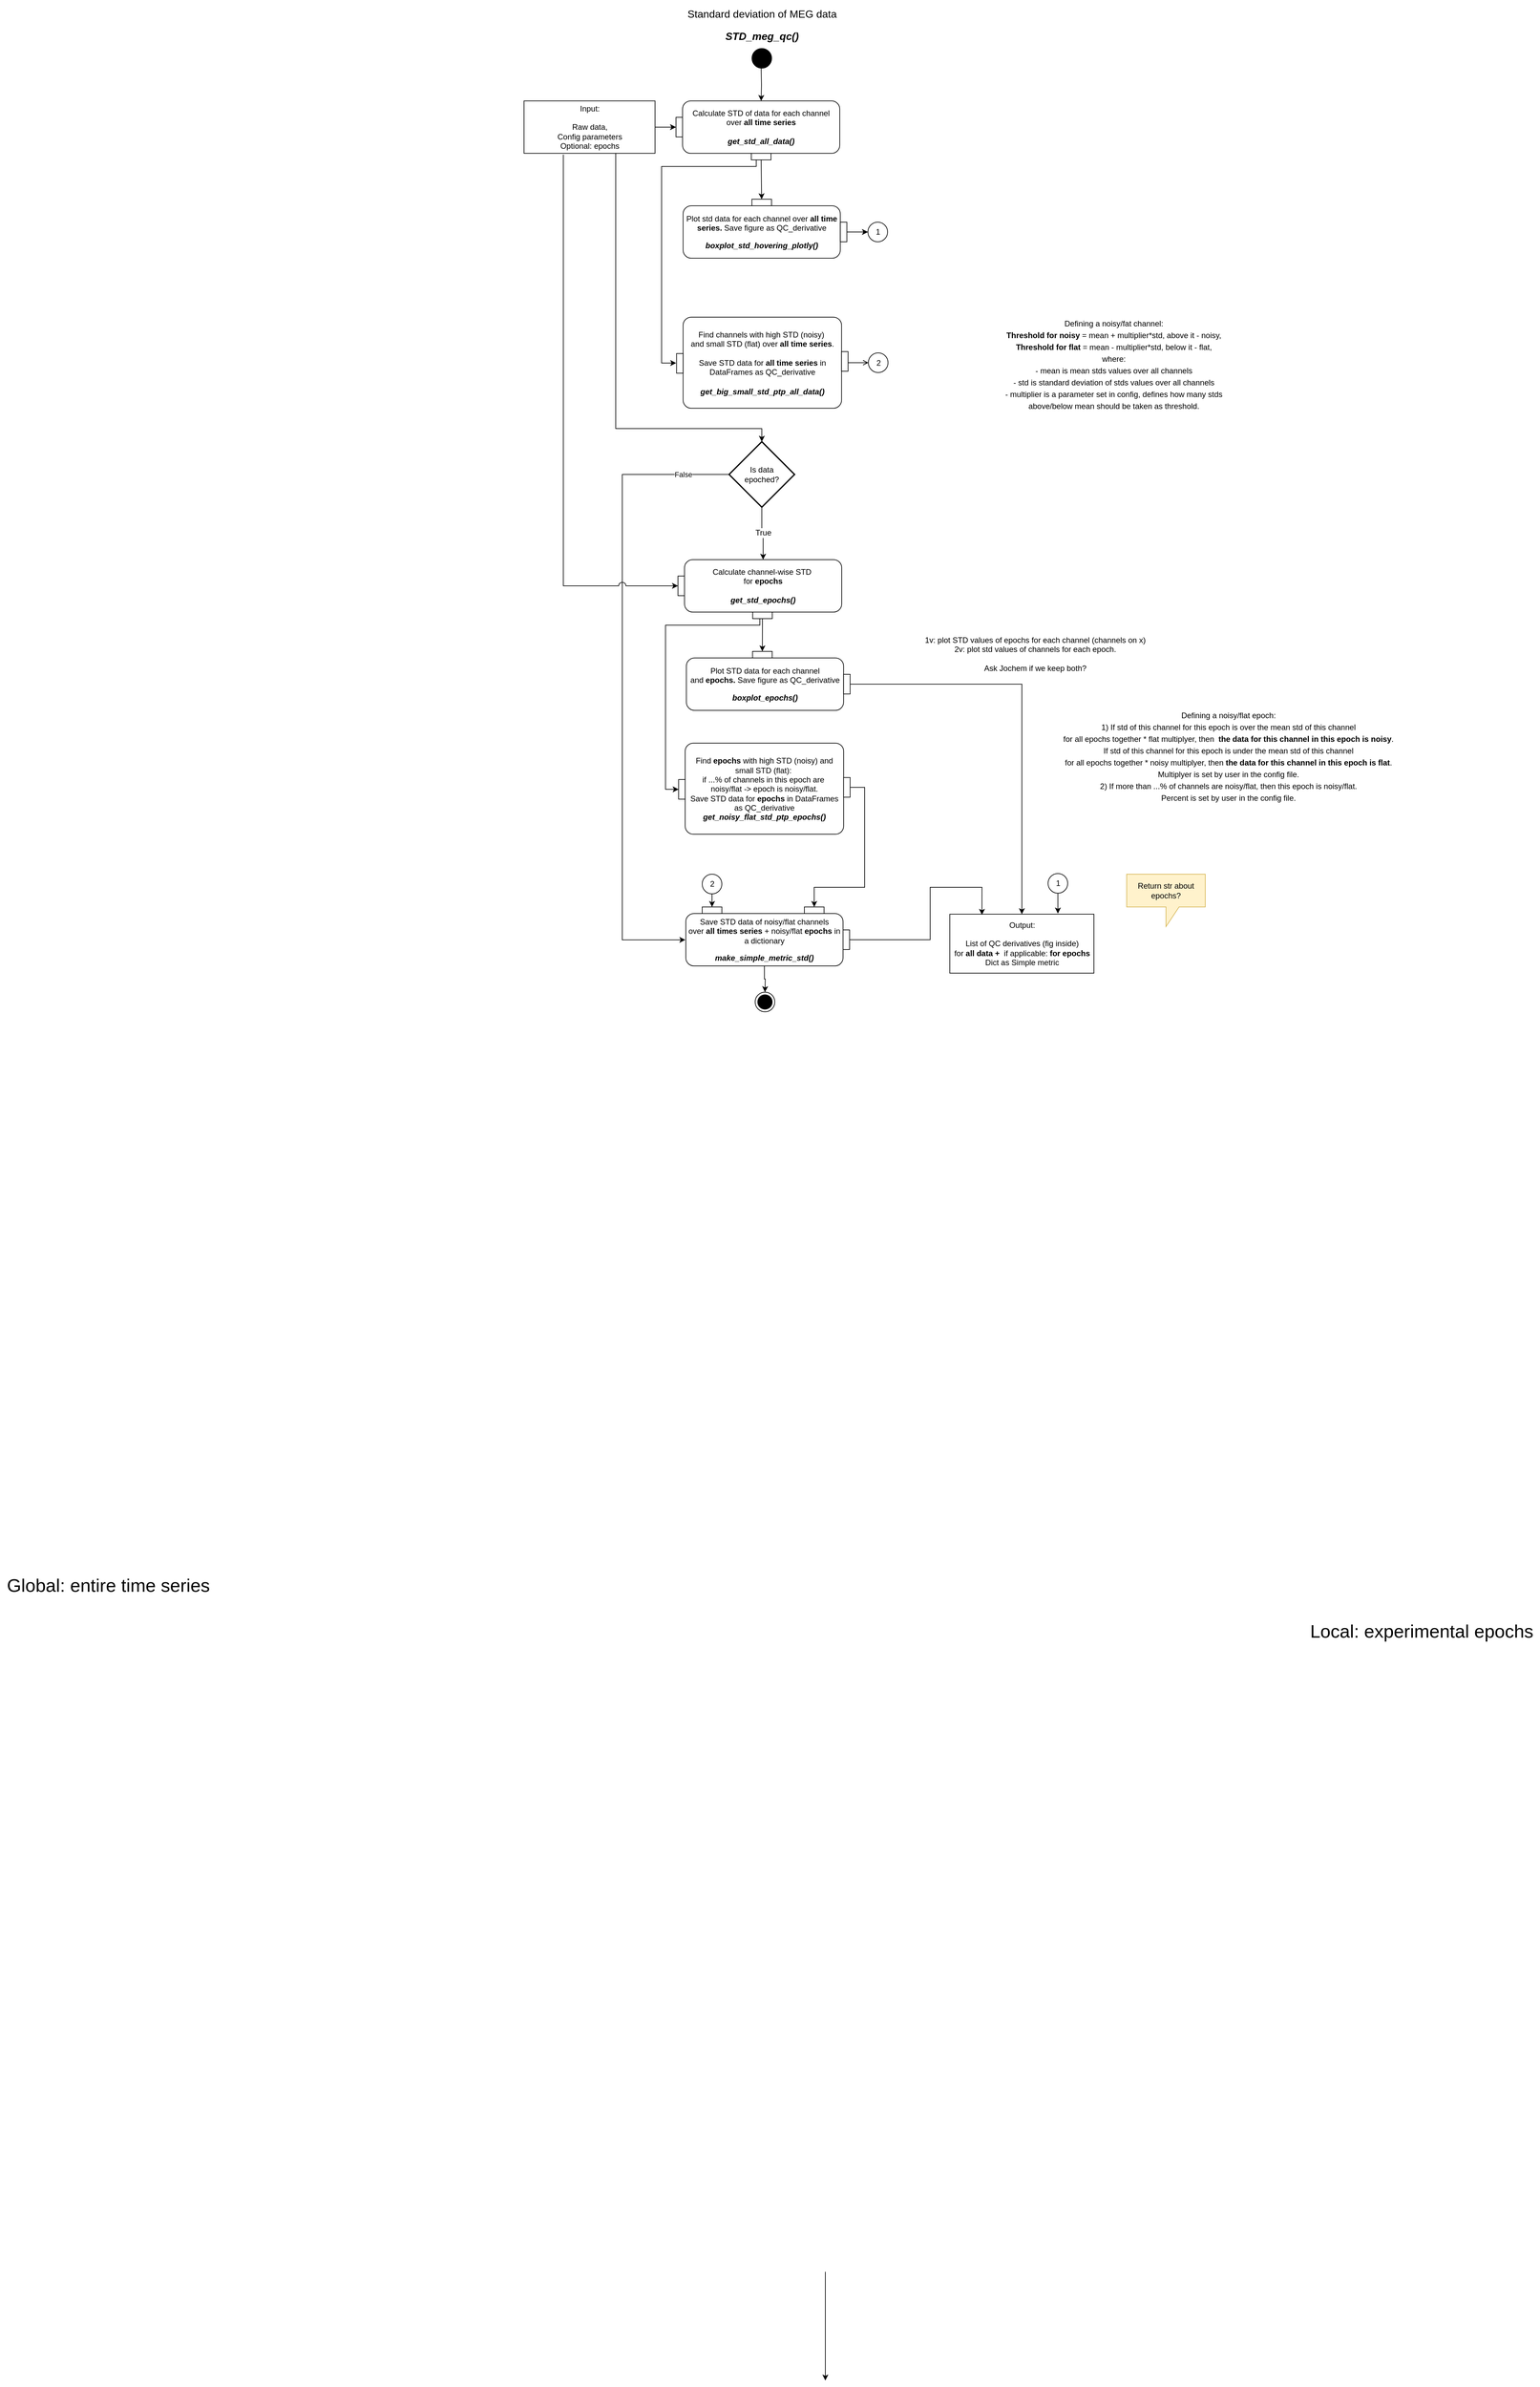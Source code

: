 <mxfile version="20.8.16" type="device"><diagram name="Page-1" id="929967ad-93f9-6ef4-fab6-5d389245f69c"><mxGraphModel dx="2305" dy="1597" grid="1" gridSize="10" guides="1" tooltips="1" connect="1" arrows="1" fold="1" page="0" pageScale="1.5" pageWidth="1169" pageHeight="826" background="none" math="0" shadow="0"><root><mxCell id="0" style=";html=1;"/><mxCell id="1" style=";html=1;" parent="0"/><mxCell id="1672d66443f91eb5-23" value="&lt;font style=&quot;border-color: var(--border-color); font-size: 16px;&quot;&gt;&lt;span style=&quot;font-weight: normal;&quot;&gt;Standard deviation of MEG data&lt;/span&gt;&lt;br&gt;&lt;i style=&quot;&quot;&gt;STD_meg_qc()&lt;/i&gt;&lt;br&gt;&lt;/font&gt;" style="text;strokeColor=none;fillColor=none;html=1;fontSize=28;fontStyle=1;verticalAlign=middle;align=center;fontFamily=Helvetica;" parent="1" vertex="1"><mxGeometry x="198" y="-270" width="1010" height="60" as="geometry"/></mxCell><mxCell id="_AQNHTN7oGHshsWPynQ7-32" value="&lt;p style=&quot;line-height: 18px;&quot;&gt;&lt;br&gt;&lt;/p&gt;" style="text;html=1;align=center;verticalAlign=middle;resizable=0;points=[];autosize=1;strokeColor=none;fillColor=none;fontSize=18;fontFamily=Helvetica;" parent="1" vertex="1"><mxGeometry x="135" y="470" width="20" height="70" as="geometry"/></mxCell><mxCell id="5kX12h6zAJPrbqQiqlTQ-24" value="Global: entire time series" style="text;html=1;align=center;verticalAlign=middle;resizable=0;points=[];autosize=1;strokeColor=none;fillColor=none;fontSize=28;fontFamily=Helvetica;" parent="1" vertex="1"><mxGeometry x="-460" y="2120" width="330" height="50" as="geometry"/></mxCell><mxCell id="5kX12h6zAJPrbqQiqlTQ-25" value="Local: experimental epochs" style="text;html=1;align=center;verticalAlign=middle;resizable=0;points=[];autosize=1;strokeColor=none;fillColor=none;fontSize=28;fontFamily=Helvetica;" parent="1" vertex="1"><mxGeometry x="1530" y="2190" width="360" height="50" as="geometry"/></mxCell><mxCell id="_AQNHTN7oGHshsWPynQ7-29" value="" style="endArrow=classic;html=1;rounded=0;fontSize=18;fontFamily=Helvetica;entryX=0;entryY=0.812;entryDx=0;entryDy=0;entryPerimeter=0;exitX=0;exitY=0.705;exitDx=0;exitDy=0;exitPerimeter=0;" parent="1" edge="1"><mxGeometry width="50" height="50" relative="1" as="geometry"><mxPoint x="800" y="3192.75" as="sourcePoint"/><mxPoint x="800" y="3358.6" as="targetPoint"/><Array as="points"/></mxGeometry></mxCell><mxCell id="aMBQikMxI9hOsdB5_Ojq-27" value="False" style="edgeStyle=orthogonalEdgeStyle;rounded=0;orthogonalLoop=1;jettySize=auto;html=1;strokeColor=default;jumpStyle=arc;entryX=-0.003;entryY=0.503;entryDx=0;entryDy=0;entryPerimeter=0;exitX=0;exitY=0.5;exitDx=0;exitDy=0;exitPerimeter=0;" parent="1" source="7kQUwR05Db2AxijS4nxS-29" target="ryDxuC_csgY444cvxS1o-5" edge="1"><mxGeometry x="-0.857" relative="1" as="geometry"><mxPoint x="590" y="1260" as="targetPoint"/><Array as="points"><mxPoint x="490" y="450"/><mxPoint x="490" y="1160"/></Array><mxPoint x="-1" as="offset"/></mxGeometry></mxCell><mxCell id="46vzF8AWeMYmQVMypL44-9" value="" style="edgeStyle=orthogonalEdgeStyle;rounded=0;orthogonalLoop=1;jettySize=auto;html=1;fontSize=12;" parent="1" source="7kQUwR05Db2AxijS4nxS-29" target="aMBQikMxI9hOsdB5_Ojq-44" edge="1"><mxGeometry relative="1" as="geometry"/></mxCell><mxCell id="46vzF8AWeMYmQVMypL44-10" value="True" style="edgeLabel;html=1;align=center;verticalAlign=middle;resizable=0;points=[];fontSize=12;" parent="46vzF8AWeMYmQVMypL44-9" vertex="1" connectable="0"><mxGeometry x="0.008" y="1" relative="1" as="geometry"><mxPoint as="offset"/></mxGeometry></mxCell><mxCell id="7kQUwR05Db2AxijS4nxS-29" value="Is data&lt;br&gt;epoched?" style="strokeWidth=2;html=1;shape=mxgraph.flowchart.decision;whiteSpace=wrap;fontFamily=Helvetica;" parent="1" vertex="1"><mxGeometry x="653" y="400" width="100" height="100" as="geometry"/></mxCell><mxCell id="aMBQikMxI9hOsdB5_Ojq-9" value="" style="edgeStyle=orthogonalEdgeStyle;rounded=0;orthogonalLoop=1;jettySize=auto;html=1;" parent="1" target="aMBQikMxI9hOsdB5_Ojq-4" edge="1"><mxGeometry relative="1" as="geometry"><mxPoint x="702" y="-170" as="sourcePoint"/></mxGeometry></mxCell><mxCell id="aMBQikMxI9hOsdB5_Ojq-7" value="" style="edgeStyle=orthogonalEdgeStyle;rounded=0;orthogonalLoop=1;jettySize=auto;html=1;" parent="1" source="aMBQikMxI9hOsdB5_Ojq-2" target="aMBQikMxI9hOsdB5_Ojq-6" edge="1"><mxGeometry relative="1" as="geometry"/></mxCell><mxCell id="aMBQikMxI9hOsdB5_Ojq-47" style="edgeStyle=orthogonalEdgeStyle;rounded=0;orthogonalLoop=1;jettySize=auto;html=1;entryX=0;entryY=0.5;entryDx=0;entryDy=0;jumpStyle=arc;jumpSize=11;exitX=0.3;exitY=1.025;exitDx=0;exitDy=0;exitPerimeter=0;" parent="1" source="aMBQikMxI9hOsdB5_Ojq-2" target="aMBQikMxI9hOsdB5_Ojq-45" edge="1"><mxGeometry relative="1" as="geometry"><mxPoint x="480" y="580" as="targetPoint"/><Array as="points"><mxPoint x="400" y="620"/></Array></mxGeometry></mxCell><mxCell id="1AtDzPKfntDqfuypfexZ-1" style="edgeStyle=orthogonalEdgeStyle;rounded=0;orthogonalLoop=1;jettySize=auto;html=1;exitX=0.75;exitY=1;exitDx=0;exitDy=0;entryX=0.5;entryY=0;entryDx=0;entryDy=0;entryPerimeter=0;" parent="1" source="aMBQikMxI9hOsdB5_Ojq-2" target="7kQUwR05Db2AxijS4nxS-29" edge="1"><mxGeometry relative="1" as="geometry"><mxPoint x="500" y="170" as="targetPoint"/><Array as="points"><mxPoint x="480" y="-40"/><mxPoint x="480" y="380"/><mxPoint x="703" y="380"/></Array></mxGeometry></mxCell><mxCell id="aMBQikMxI9hOsdB5_Ojq-2" value="Input:&lt;br&gt;&lt;br&gt;Raw data,&lt;br&gt;Config parameters&lt;br&gt;Optional: epochs" style="html=1;" parent="1" vertex="1"><mxGeometry x="340" y="-120" width="200" height="80" as="geometry"/></mxCell><mxCell id="aMBQikMxI9hOsdB5_Ojq-3" value="" style="group" parent="1" vertex="1" connectable="0"><mxGeometry x="572" y="-120" width="250" height="90" as="geometry"/></mxCell><mxCell id="aMBQikMxI9hOsdB5_Ojq-4" value="&lt;div style=&quot;border-color: var(--border-color);&quot;&gt;&lt;div style=&quot;border-color: var(--border-color);&quot;&gt;Calculate STD&amp;nbsp;of data for each channel over&amp;nbsp;&lt;b style=&quot;border-color: var(--border-color);&quot;&gt;all time series&lt;/b&gt;&lt;br style=&quot;border-color: var(--border-color);&quot;&gt;&lt;/div&gt;&lt;div style=&quot;border-color: var(--border-color);&quot;&gt;&lt;b style=&quot;border-color: var(--border-color);&quot;&gt;&lt;br style=&quot;border-color: var(--border-color);&quot;&gt;&lt;/b&gt;&lt;/div&gt;&lt;div style=&quot;border-color: var(--border-color);&quot;&gt;&lt;b style=&quot;border-color: var(--border-color);&quot;&gt;&lt;i style=&quot;border-color: var(--border-color);&quot;&gt;get_std_all_data()&lt;/i&gt;&lt;/b&gt;&lt;/div&gt;&lt;/div&gt;" style="html=1;align=center;verticalAlign=middle;rounded=1;absoluteArcSize=1;arcSize=25;dashed=0;fontFamily=Helvetica;fontSize=12;whiteSpace=wrap;container=0;noLabel=0;imageAlign=center;" parent="aMBQikMxI9hOsdB5_Ojq-3" vertex="1"><mxGeometry x="10" width="240" height="80" as="geometry"/></mxCell><mxCell id="aMBQikMxI9hOsdB5_Ojq-5" value="pinOut 2" style="fontStyle=0;labelPosition=center;verticalLabelPosition=bottom;align=center;verticalAlign=top;spacingLeft=2;fontFamily=Helvetica;fontSize=12;resizable=0;container=0;noLabel=1;" parent="aMBQikMxI9hOsdB5_Ojq-3" vertex="1"><mxGeometry x="115" y="80" width="30" height="10" as="geometry"/></mxCell><mxCell id="aMBQikMxI9hOsdB5_Ojq-6" value="pinIn 2" style="fontStyle=0;labelPosition=left;verticalLabelPosition=middle;align=right;verticalAlign=middle;spacingLeft=2;fontFamily=Helvetica;fontSize=12;flipH=0;resizable=0;container=0;noLabel=1;" parent="aMBQikMxI9hOsdB5_Ojq-3" vertex="1"><mxGeometry y="25" width="10" height="30" as="geometry"/></mxCell><mxCell id="aMBQikMxI9hOsdB5_Ojq-21" value="" style="group;flipH=1;" parent="1" vertex="1" connectable="0"><mxGeometry x="582.84" y="30" width="250" height="90" as="geometry"/></mxCell><mxCell id="aMBQikMxI9hOsdB5_Ojq-22" value="&lt;p style=&quot;border-color: var(--border-color);&quot;&gt;Plot std data for each channel over&amp;nbsp;&lt;b style=&quot;border-color: var(--border-color);&quot;&gt;all time series.&amp;nbsp;&lt;/b&gt;Save figure as QC_derivative&lt;/p&gt;&lt;p style=&quot;border-color: var(--border-color);&quot;&gt;&lt;i style=&quot;border-color: var(--border-color);&quot;&gt;&lt;b style=&quot;border-color: var(--border-color);&quot;&gt;boxplot_std_hovering_plotly()&lt;/b&gt;&lt;/i&gt;&lt;br&gt;&lt;/p&gt;" style="html=1;align=center;verticalAlign=middle;rounded=1;absoluteArcSize=1;arcSize=25;dashed=0;fontFamily=Helvetica;fontSize=12;whiteSpace=wrap;container=0;noLabel=0;imageAlign=center;" parent="aMBQikMxI9hOsdB5_Ojq-21" vertex="1"><mxGeometry y="10" width="240" height="80" as="geometry"/></mxCell><mxCell id="aMBQikMxI9hOsdB5_Ojq-23" value="pinIn 2" style="fontStyle=0;labelPosition=left;verticalLabelPosition=middle;align=right;verticalAlign=middle;spacingLeft=2;fontFamily=Helvetica;fontSize=12;flipH=0;resizable=0;container=0;noLabel=1;" parent="aMBQikMxI9hOsdB5_Ojq-21" vertex="1"><mxGeometry x="240" y="35" width="10" height="30" as="geometry"/></mxCell><mxCell id="aMBQikMxI9hOsdB5_Ojq-24" value="pinIn 1" style="fontStyle=0;labelPosition=center;verticalLabelPosition=top;align=center;verticalAlign=bottom;spacingLeft=2;fontFamily=Helvetica;fontSize=12;resizable=0;container=0;noLabel=1;" parent="aMBQikMxI9hOsdB5_Ojq-21" vertex="1"><mxGeometry x="105" width="30" height="10" as="geometry"/></mxCell><mxCell id="aMBQikMxI9hOsdB5_Ojq-43" value="" style="group;flipV=1;whiteSpace=wrap;" parent="1" vertex="1" connectable="0"><mxGeometry x="575" y="580" width="278.84" height="109" as="geometry"/></mxCell><mxCell id="aMBQikMxI9hOsdB5_Ojq-44" value="&lt;span style=&quot;border-color: var(--border-color); background-color: initial;&quot;&gt;Calculate&lt;/span&gt;&lt;b style=&quot;border-color: var(--border-color); background-color: initial;&quot;&gt;&amp;nbsp;&lt;/b&gt;&lt;span style=&quot;border-color: var(--border-color); background-color: initial;&quot;&gt;channel-wise&lt;/span&gt;&lt;b style=&quot;border-color: var(--border-color); background-color: initial;&quot;&gt;&amp;nbsp;&lt;/b&gt;&lt;span style=&quot;border-color: var(--border-color); background-color: initial;&quot;&gt;STD&amp;nbsp;&lt;/span&gt;&lt;span style=&quot;border-color: var(--border-color); background-color: initial;&quot;&gt;&lt;span style=&quot;font-weight: 400; border-color: var(--border-color); background-color: initial;&quot;&gt;&lt;br&gt;&lt;/span&gt;&lt;span style=&quot;border-color: var(--border-color); background-color: initial;&quot;&gt;for&lt;/span&gt;&lt;b style=&quot;font-weight: bold; border-color: var(--border-color); background-color: initial;&quot;&gt;&amp;nbsp;epochs&lt;br&gt;&lt;br style=&quot;border-color: var(--border-color);&quot;&gt;&lt;i style=&quot;border-color: var(--border-color);&quot;&gt;get_std_epochs()&lt;/i&gt;&lt;/b&gt;&lt;br&gt;&lt;/span&gt;" style="html=1;align=center;verticalAlign=middle;rounded=1;absoluteArcSize=1;arcSize=25;dashed=0;fontFamily=Helvetica;fontSize=12;whiteSpace=wrap;container=0;noLabel=0;imageAlign=center;" parent="aMBQikMxI9hOsdB5_Ojq-43" vertex="1"><mxGeometry x="10" width="240" height="80" as="geometry"/></mxCell><mxCell id="aMBQikMxI9hOsdB5_Ojq-45" value="pinIn 2" style="fontStyle=0;labelPosition=left;verticalLabelPosition=middle;align=right;verticalAlign=middle;spacingLeft=2;fontFamily=Helvetica;fontSize=12;flipH=0;resizable=0;container=0;noLabel=1;" parent="aMBQikMxI9hOsdB5_Ojq-43" vertex="1"><mxGeometry y="25" width="10" height="30" as="geometry"/></mxCell><mxCell id="ryDxuC_csgY444cvxS1o-98" style="edgeStyle=orthogonalEdgeStyle;rounded=0;jumpStyle=arc;jumpSize=11;orthogonalLoop=1;jettySize=auto;html=1;entryX=0;entryY=0.5;entryDx=0;entryDy=0;strokeColor=default;endSize=6;exitX=0.25;exitY=1;exitDx=0;exitDy=0;" parent="aMBQikMxI9hOsdB5_Ojq-43" source="ryDxuC_csgY444cvxS1o-49" target="ryDxuC_csgY444cvxS1o-94" edge="1"><mxGeometry relative="1" as="geometry"><Array as="points"><mxPoint x="125" y="90"/><mxPoint x="125" y="100"/><mxPoint x="-19" y="100"/><mxPoint x="-19" y="351"/></Array></mxGeometry></mxCell><mxCell id="ryDxuC_csgY444cvxS1o-49" value="pinIn 1" style="fontStyle=0;labelPosition=center;verticalLabelPosition=top;align=center;verticalAlign=bottom;spacingLeft=2;fontFamily=Helvetica;fontSize=12;resizable=0;container=0;noLabel=1;" parent="aMBQikMxI9hOsdB5_Ojq-43" vertex="1"><mxGeometry x="114" y="80" width="30" height="10" as="geometry"/></mxCell><mxCell id="ryDxuC_csgY444cvxS1o-91" value="" style="group" parent="aMBQikMxI9hOsdB5_Ojq-43" vertex="1" connectable="0"><mxGeometry x="11" y="270" width="251.84" height="159" as="geometry"/></mxCell><mxCell id="ryDxuC_csgY444cvxS1o-92" value="&lt;div style=&quot;border-color: var(--border-color);&quot;&gt;&lt;div style=&quot;border-color: var(--border-color);&quot;&gt;&lt;div style=&quot;border-color: var(--border-color);&quot;&gt;&lt;font style=&quot;border-color: var(--border-color);&quot;&gt;Find&amp;nbsp;&lt;b style=&quot;border-color: var(--border-color);&quot;&gt;epochs&lt;/b&gt;&amp;nbsp;with high STD (noisy)&amp;nbsp;and small STD (flat):&amp;nbsp;&lt;br style=&quot;border-color: var(--border-color);&quot;&gt;if ...% of channels in this epoch are&amp;nbsp;&lt;/font&gt;&lt;/div&gt;&lt;div style=&quot;border-color: var(--border-color);&quot;&gt;&lt;font style=&quot;border-color: var(--border-color);&quot;&gt;noisy/flat -&amp;gt; epoch is noisy/flat.&lt;/font&gt;&lt;/div&gt;&lt;div style=&quot;border-color: var(--border-color);&quot;&gt;&lt;font style=&quot;border-color: var(--border-color);&quot;&gt;Save STD data for&amp;nbsp;&lt;b style=&quot;border-color: var(--border-color);&quot;&gt;epochs&lt;/b&gt;&amp;nbsp;in DataFrames as QC_derivative&lt;/font&gt;&lt;/div&gt;&lt;div style=&quot;border-color: var(--border-color);&quot;&gt;&lt;font style=&quot;border-color: var(--border-color);&quot;&gt;&lt;b style=&quot;border-color: var(--border-color);&quot;&gt;&lt;i style=&quot;border-color: var(--border-color);&quot;&gt;get_noisy_flat_std_ptp_epochs()&lt;/i&gt;&lt;/b&gt;&lt;/font&gt;&lt;/div&gt;&lt;/div&gt;&lt;/div&gt;" style="html=1;align=center;verticalAlign=middle;rounded=1;absoluteArcSize=1;arcSize=25;dashed=0;fontFamily=Helvetica;fontSize=12;whiteSpace=wrap;container=0;noLabel=0;imageAlign=center;" parent="ryDxuC_csgY444cvxS1o-91" vertex="1"><mxGeometry y="10" width="241.92" height="139" as="geometry"/></mxCell><mxCell id="ryDxuC_csgY444cvxS1o-93" value="pinOut 1" style="fontStyle=0;labelPosition=right;verticalLabelPosition=middle;align=left;verticalAlign=middle;spacingLeft=2;fontFamily=Helvetica;fontSize=12;resizable=0;container=0;noLabel=1;" parent="ryDxuC_csgY444cvxS1o-91" vertex="1"><mxGeometry x="241.84" y="62.5" width="10" height="30" as="geometry"/></mxCell><mxCell id="ryDxuC_csgY444cvxS1o-94" value="pinOut 1" style="fontStyle=0;labelPosition=right;verticalLabelPosition=middle;align=left;verticalAlign=middle;spacingLeft=2;fontFamily=Helvetica;fontSize=12;resizable=0;container=0;noLabel=1;" parent="ryDxuC_csgY444cvxS1o-91" vertex="1"><mxGeometry x="-10.0" y="65.5" width="10" height="30" as="geometry"/></mxCell><mxCell id="aMBQikMxI9hOsdB5_Ojq-82" value="Output:&lt;br&gt;&lt;br&gt;List of QC derivatives (fig inside) &lt;br&gt;for &lt;b&gt;all data +&amp;nbsp; &lt;/b&gt;if applicable:&lt;b&gt; for epochs&lt;/b&gt;&lt;br&gt;Dict as Simple metric" style="html=1;dashed=0;fontFamily=Helvetica;fontSize=12;fontColor=rgb(0, 0, 0);align=center;strokeColor=rgb(0, 0, 0);fillColor=rgb(255, 255, 255);" parent="1" vertex="1"><mxGeometry x="990" y="1121" width="220" height="90" as="geometry"/></mxCell><mxCell id="aMBQikMxI9hOsdB5_Ojq-84" value="Return str about epochs?" style="shape=callout;whiteSpace=wrap;html=1;perimeter=calloutPerimeter;fillColor=#fff2cc;strokeColor=#d6b656;" parent="1" vertex="1"><mxGeometry x="1260" y="1060" width="120" height="80" as="geometry"/></mxCell><mxCell id="ryDxuC_csgY444cvxS1o-4" value="" style="group" parent="1" vertex="1" connectable="0"><mxGeometry x="577" y="1110.0" width="260" height="100" as="geometry"/></mxCell><mxCell id="ryDxuC_csgY444cvxS1o-5" value="&lt;p style=&quot;border-color: var(--border-color);&quot;&gt;&lt;font style=&quot;border-color: var(--border-color);&quot;&gt;Save STD data of noisy/flat channels over&amp;nbsp;&lt;b style=&quot;border-color: var(--border-color);&quot;&gt;all times series&lt;/b&gt;&amp;nbsp;+&amp;nbsp;&lt;/font&gt;noisy/flat&amp;nbsp;&lt;b style=&quot;border-color: var(--border-color);&quot;&gt;epochs&lt;/b&gt;&amp;nbsp;in a dictionary&lt;br style=&quot;border-color: var(--border-color);&quot;&gt;&lt;/p&gt;&lt;p style=&quot;border-color: var(--border-color);&quot;&gt;&lt;b style=&quot;border-color: var(--border-color);&quot;&gt;&lt;i style=&quot;border-color: var(--border-color);&quot;&gt;make_simple_metric_std()&lt;/i&gt;&lt;/b&gt;&lt;/p&gt;" style="html=1;align=center;verticalAlign=middle;rounded=1;absoluteArcSize=1;arcSize=25;dashed=0;fontFamily=Helvetica;fontSize=12;whiteSpace=wrap;container=0;noLabel=0;imageAlign=center;" parent="ryDxuC_csgY444cvxS1o-4" vertex="1"><mxGeometry x="10" y="10" width="240" height="80" as="geometry"/></mxCell><mxCell id="ryDxuC_csgY444cvxS1o-7" value="pinOut 1" style="fontStyle=0;labelPosition=right;verticalLabelPosition=middle;align=left;verticalAlign=middle;spacingLeft=2;fontFamily=Helvetica;fontSize=12;resizable=0;container=0;noLabel=1;" parent="ryDxuC_csgY444cvxS1o-4" vertex="1"><mxGeometry x="250" y="35" width="10" height="30" as="geometry"/></mxCell><mxCell id="ryDxuC_csgY444cvxS1o-9" value="pinIn 1" style="fontStyle=0;labelPosition=center;verticalLabelPosition=top;align=center;verticalAlign=bottom;spacingLeft=2;fontFamily=Helvetica;fontSize=12;resizable=0;container=0;noLabel=1;" parent="ryDxuC_csgY444cvxS1o-4" vertex="1"><mxGeometry x="35" width="30" height="10" as="geometry"/></mxCell><mxCell id="ryDxuC_csgY444cvxS1o-11" value="pinIn 1" style="fontStyle=0;labelPosition=center;verticalLabelPosition=top;align=center;verticalAlign=bottom;spacingLeft=2;fontFamily=Helvetica;fontSize=12;resizable=0;container=0;noLabel=1;" parent="ryDxuC_csgY444cvxS1o-4" vertex="1"><mxGeometry x="191" width="30" height="10" as="geometry"/></mxCell><mxCell id="ryDxuC_csgY444cvxS1o-17" value="" style="edgeStyle=orthogonalEdgeStyle;rounded=0;orthogonalLoop=1;jettySize=auto;html=1;" parent="1" source="ryDxuC_csgY444cvxS1o-5" edge="1"><mxGeometry relative="1" as="geometry"><mxPoint x="707.84" y="1240" as="targetPoint"/></mxGeometry></mxCell><mxCell id="ryDxuC_csgY444cvxS1o-45" value="" style="group" parent="1" vertex="1" connectable="0"><mxGeometry x="582.84" y="200" width="251.84" height="159" as="geometry"/></mxCell><mxCell id="aMBQikMxI9hOsdB5_Ojq-66" value="&lt;div style=&quot;border-color: var(--border-color);&quot;&gt;&lt;div style=&quot;border-color: var(--border-color);&quot;&gt;&lt;font style=&quot;border-color: var(--border-color);&quot;&gt;Find channels with high STD (noisy)&amp;nbsp;&lt;/font&gt;&lt;/div&gt;&lt;div style=&quot;border-color: var(--border-color);&quot;&gt;&lt;font style=&quot;border-color: var(--border-color);&quot;&gt;and small STD (flat) over &lt;b&gt;all time series&lt;/b&gt;.&lt;/font&gt;&lt;/div&gt;&lt;div style=&quot;border-color: var(--border-color);&quot;&gt;&lt;font style=&quot;border-color: var(--border-color);&quot;&gt;&lt;br style=&quot;border-color: var(--border-color);&quot;&gt;&lt;/font&gt;&lt;/div&gt;&lt;div style=&quot;border-color: var(--border-color);&quot;&gt;&lt;font style=&quot;border-color: var(--border-color);&quot;&gt;Save STD data for&amp;nbsp;&lt;b style=&quot;border-color: var(--border-color);&quot;&gt;all time series&lt;/b&gt;&amp;nbsp;in DataFrames as QC_derivative&lt;/font&gt;&lt;/div&gt;&lt;b style=&quot;border-color: var(--border-color);&quot;&gt;&lt;i style=&quot;border-color: var(--border-color);&quot;&gt;&lt;font style=&quot;border-color: var(--border-color);&quot; face=&quot;Courier New&quot;&gt;&lt;br style=&quot;border-color: var(--border-color);&quot;&gt;&lt;/font&gt;get_big_small_std_ptp_all_data()&lt;/i&gt;&lt;/b&gt;&lt;br&gt;&lt;/div&gt;" style="html=1;align=center;verticalAlign=middle;rounded=1;absoluteArcSize=1;arcSize=25;dashed=0;fontFamily=Helvetica;fontSize=12;whiteSpace=wrap;container=0;noLabel=0;imageAlign=center;" parent="ryDxuC_csgY444cvxS1o-45" vertex="1"><mxGeometry y="10" width="241.92" height="139" as="geometry"/></mxCell><mxCell id="aMBQikMxI9hOsdB5_Ojq-68" value="pinOut 1" style="fontStyle=0;labelPosition=right;verticalLabelPosition=middle;align=left;verticalAlign=middle;spacingLeft=2;fontFamily=Helvetica;fontSize=12;resizable=0;container=0;noLabel=1;" parent="ryDxuC_csgY444cvxS1o-45" vertex="1"><mxGeometry x="241.84" y="62.5" width="10" height="30" as="geometry"/></mxCell><mxCell id="ryDxuC_csgY444cvxS1o-67" value="pinOut 1" style="fontStyle=0;labelPosition=right;verticalLabelPosition=middle;align=left;verticalAlign=middle;spacingLeft=2;fontFamily=Helvetica;fontSize=12;resizable=0;container=0;noLabel=1;" parent="ryDxuC_csgY444cvxS1o-45" vertex="1"><mxGeometry x="-10.0" y="65.5" width="10" height="30" as="geometry"/></mxCell><mxCell id="ryDxuC_csgY444cvxS1o-52" value="" style="group" parent="1" vertex="1" connectable="0"><mxGeometry x="577.84" y="720" width="260" height="90" as="geometry"/></mxCell><mxCell id="ryDxuC_csgY444cvxS1o-53" value="&lt;p style=&quot;border-color: var(--border-color);&quot;&gt;Plot STD data for each channel and&lt;b style=&quot;border-color: var(--border-color);&quot;&gt;&amp;nbsp;epochs.&amp;nbsp;&lt;/b&gt;Save figure as QC_derivative&lt;/p&gt;&lt;p style=&quot;border-color: var(--border-color);&quot;&gt;&lt;b style=&quot;border-color: var(--border-color);&quot;&gt;&lt;i style=&quot;border-color: var(--border-color);&quot;&gt;boxplot_epochs()&lt;/i&gt;&lt;/b&gt;&lt;/p&gt;" style="html=1;align=center;verticalAlign=middle;rounded=1;absoluteArcSize=1;arcSize=25;dashed=0;fontFamily=Helvetica;fontSize=12;whiteSpace=wrap;container=0;noLabel=0;imageAlign=center;" parent="ryDxuC_csgY444cvxS1o-52" vertex="1"><mxGeometry x="10" y="10" width="240" height="80" as="geometry"/></mxCell><mxCell id="ryDxuC_csgY444cvxS1o-54" value="pinOut 1" style="fontStyle=0;labelPosition=right;verticalLabelPosition=middle;align=left;verticalAlign=middle;spacingLeft=2;fontFamily=Helvetica;fontSize=12;resizable=0;container=0;noLabel=1;" parent="ryDxuC_csgY444cvxS1o-52" vertex="1"><mxGeometry x="250" y="35" width="10" height="30" as="geometry"/></mxCell><mxCell id="ryDxuC_csgY444cvxS1o-88" value="pinIn 1" style="fontStyle=0;labelPosition=center;verticalLabelPosition=top;align=center;verticalAlign=bottom;spacingLeft=2;fontFamily=Helvetica;fontSize=12;resizable=0;container=0;noLabel=1;" parent="ryDxuC_csgY444cvxS1o-52" vertex="1"><mxGeometry x="111" width="30" height="10" as="geometry"/></mxCell><mxCell id="ryDxuC_csgY444cvxS1o-62" value="" style="edgeStyle=orthogonalEdgeStyle;rounded=0;jumpStyle=arc;jumpSize=11;orthogonalLoop=1;jettySize=auto;html=1;strokeColor=default;endSize=6;" parent="1" source="aMBQikMxI9hOsdB5_Ojq-5" target="aMBQikMxI9hOsdB5_Ojq-24" edge="1"><mxGeometry relative="1" as="geometry"/></mxCell><mxCell id="ryDxuC_csgY444cvxS1o-63" style="edgeStyle=orthogonalEdgeStyle;rounded=0;jumpStyle=arc;jumpSize=11;orthogonalLoop=1;jettySize=auto;html=1;strokeColor=default;endSize=6;exitX=0.25;exitY=1;exitDx=0;exitDy=0;entryX=-0.053;entryY=0.483;entryDx=0;entryDy=0;entryPerimeter=0;" parent="1" source="aMBQikMxI9hOsdB5_Ojq-5" target="ryDxuC_csgY444cvxS1o-67" edge="1"><mxGeometry relative="1" as="geometry"><mxPoint x="570" y="270" as="targetPoint"/><Array as="points"><mxPoint x="695" y="-20"/><mxPoint x="550" y="-20"/><mxPoint x="550" y="280"/></Array></mxGeometry></mxCell><mxCell id="ryDxuC_csgY444cvxS1o-70" value="2" style="ellipse;html=1;" parent="1" vertex="1"><mxGeometry x="865.68" y="264.5" width="30" height="30" as="geometry"/></mxCell><mxCell id="ryDxuC_csgY444cvxS1o-71" value="" style="endArrow=open;html=1;rounded=0;align=center;verticalAlign=top;endFill=0;labelBackgroundColor=none;endSize=6;strokeColor=default;jumpStyle=arc;jumpSize=11;" parent="1" target="ryDxuC_csgY444cvxS1o-70" edge="1"><mxGeometry relative="1" as="geometry"><mxPoint x="834.68" y="279.5" as="sourcePoint"/></mxGeometry></mxCell><mxCell id="ryDxuC_csgY444cvxS1o-72" value="1" style="ellipse;html=1;" parent="1" vertex="1"><mxGeometry x="865" y="65" width="30" height="30" as="geometry"/></mxCell><mxCell id="ryDxuC_csgY444cvxS1o-73" value="" style="edgeStyle=orthogonalEdgeStyle;rounded=0;jumpStyle=arc;jumpSize=11;orthogonalLoop=1;jettySize=auto;html=1;strokeColor=default;endSize=6;" parent="1" source="aMBQikMxI9hOsdB5_Ojq-23" target="ryDxuC_csgY444cvxS1o-72" edge="1"><mxGeometry relative="1" as="geometry"/></mxCell><mxCell id="ryDxuC_csgY444cvxS1o-103" style="edgeStyle=orthogonalEdgeStyle;rounded=0;jumpStyle=arc;jumpSize=11;orthogonalLoop=1;jettySize=auto;html=1;entryX=0.5;entryY=0;entryDx=0;entryDy=0;strokeColor=default;endSize=6;" parent="1" source="ryDxuC_csgY444cvxS1o-77" target="ryDxuC_csgY444cvxS1o-9" edge="1"><mxGeometry relative="1" as="geometry"/></mxCell><mxCell id="ryDxuC_csgY444cvxS1o-77" value="2" style="ellipse;html=1;" parent="1" vertex="1"><mxGeometry x="612" y="1060" width="30" height="30" as="geometry"/></mxCell><mxCell id="ryDxuC_csgY444cvxS1o-97" value="" style="edgeStyle=orthogonalEdgeStyle;rounded=0;jumpStyle=arc;jumpSize=11;orthogonalLoop=1;jettySize=auto;html=1;strokeColor=default;endSize=6;" parent="1" source="ryDxuC_csgY444cvxS1o-49" target="ryDxuC_csgY444cvxS1o-88" edge="1"><mxGeometry relative="1" as="geometry"/></mxCell><mxCell id="ryDxuC_csgY444cvxS1o-114" style="edgeStyle=orthogonalEdgeStyle;rounded=0;jumpStyle=arc;jumpSize=11;orthogonalLoop=1;jettySize=auto;html=1;strokeColor=default;endSize=6;" parent="1" source="ryDxuC_csgY444cvxS1o-108" edge="1"><mxGeometry relative="1" as="geometry"><mxPoint x="1155" y="1120" as="targetPoint"/></mxGeometry></mxCell><mxCell id="ryDxuC_csgY444cvxS1o-108" value="1" style="ellipse;html=1;" parent="1" vertex="1"><mxGeometry x="1140" y="1059" width="30" height="30" as="geometry"/></mxCell><mxCell id="1AtDzPKfntDqfuypfexZ-2" style="edgeStyle=orthogonalEdgeStyle;rounded=0;orthogonalLoop=1;jettySize=auto;html=1;entryX=0.5;entryY=0;entryDx=0;entryDy=0;" parent="1" source="ryDxuC_csgY444cvxS1o-93" target="ryDxuC_csgY444cvxS1o-11" edge="1"><mxGeometry relative="1" as="geometry"><Array as="points"><mxPoint x="860" y="928"/><mxPoint x="860" y="1080"/><mxPoint x="783" y="1080"/></Array></mxGeometry></mxCell><mxCell id="1AtDzPKfntDqfuypfexZ-3" style="edgeStyle=orthogonalEdgeStyle;rounded=0;orthogonalLoop=1;jettySize=auto;html=1;entryX=0.223;entryY=0.011;entryDx=0;entryDy=0;entryPerimeter=0;" parent="1" source="ryDxuC_csgY444cvxS1o-7" target="aMBQikMxI9hOsdB5_Ojq-82" edge="1"><mxGeometry relative="1" as="geometry"><Array as="points"><mxPoint x="960" y="1160"/><mxPoint x="960" y="1080"/><mxPoint x="1039" y="1080"/></Array></mxGeometry></mxCell><mxCell id="1AtDzPKfntDqfuypfexZ-4" style="edgeStyle=orthogonalEdgeStyle;rounded=0;orthogonalLoop=1;jettySize=auto;html=1;" parent="1" source="ryDxuC_csgY444cvxS1o-54" target="aMBQikMxI9hOsdB5_Ojq-82" edge="1"><mxGeometry relative="1" as="geometry"/></mxCell><mxCell id="a6xhGmGbr4ltdyGXMzYR-1" value="&lt;div style=&quot;background-color: rgb(255, 255, 255); font-size: 12px; line-height: 18px;&quot;&gt;&lt;div style=&quot;&quot;&gt;Defining a noisy/fat channel:&lt;/div&gt;&lt;div style=&quot;&quot;&gt;&lt;b&gt;Threshold for noisy&lt;/b&gt; = mean + multiplier*std, above it - noisy,&lt;/div&gt;&lt;div style=&quot;border-color: var(--border-color);&quot;&gt;&lt;b style=&quot;border-color: var(--border-color);&quot;&gt;Threshold for flat&lt;/b&gt;&amp;nbsp;= mean - multiplier*std, below it - flat,&lt;/div&gt;&lt;div style=&quot;&quot;&gt;where:&lt;/div&gt;&lt;div style=&quot;font-weight: normal;&quot;&gt;    - mean is mean stds values over all channels&lt;/div&gt;&lt;div style=&quot;font-weight: normal;&quot;&gt;    - std is standard deviation of stds values over all channels&lt;/div&gt;&lt;div style=&quot;font-weight: normal;&quot;&gt;    - multiplier is a parameter set in config, defines how many stds &lt;br&gt;above/below mean should be taken as threshold.&lt;/div&gt;&lt;div style=&quot;font-weight: normal;&quot;&gt;    &lt;/div&gt;&lt;div style=&quot;&quot;&gt;&lt;b&gt;&lt;br&gt;&lt;/b&gt;&lt;/div&gt;&lt;div style=&quot;&quot;&gt;&lt;br&gt;&lt;/div&gt;&lt;/div&gt;" style="text;html=1;align=center;verticalAlign=middle;resizable=0;points=[];autosize=1;strokeColor=none;fillColor=none;" parent="1" vertex="1"><mxGeometry x="1065" y="205" width="350" height="190" as="geometry"/></mxCell><mxCell id="a6xhGmGbr4ltdyGXMzYR-2" value="1v: plot STD values of epochs for each channel (channels on x)&lt;br&gt;2v: plot std values of channels for each epoch. &lt;br&gt;&lt;br&gt;Ask Jochem if we keep both?" style="text;html=1;align=center;verticalAlign=middle;resizable=0;points=[];autosize=1;strokeColor=none;fillColor=none;" parent="1" vertex="1"><mxGeometry x="940" y="689" width="360" height="70" as="geometry"/></mxCell><mxCell id="a6xhGmGbr4ltdyGXMzYR-3" value="&lt;div style=&quot;background-color: rgb(255, 255, 255); font-size: 12px; line-height: 18px;&quot;&gt;&lt;div style=&quot;font-weight: normal;&quot;&gt;&lt;span style=&quot;&quot;&gt;Defining a noisy/flat epoch:&lt;/span&gt;&lt;/div&gt;&lt;div style=&quot;&quot;&gt;&lt;span style=&quot;font-weight: normal;&quot;&gt;1)&amp;nbsp;&lt;/span&gt;If std of this channel for this epoch is over the mean std of this channel&lt;/div&gt;&lt;div style=&quot;font-weight: normal; line-height: 18px;&quot;&gt;&lt;div&gt;&lt;span style=&quot;&quot;&gt;for all epochs together * flat multiplyer, then&amp;nbsp;&lt;/span&gt;&amp;nbsp;&lt;b style=&quot;border-color: var(--border-color);&quot;&gt;the data for this channel in this epoch is noisy&lt;/b&gt;.&lt;/div&gt;&lt;div&gt;If std of this channel for this epoch is under the mean std of this channel&lt;br style=&quot;border-color: var(--border-color);&quot;&gt;for all epochs together * noisy multiplyer, then&amp;nbsp;&lt;b style=&quot;border-color: var(--border-color);&quot;&gt;the data for this channel in this epoch is flat&lt;/b&gt;.&lt;br&gt;&lt;/div&gt;&lt;div&gt;&lt;span style=&quot;&quot;&gt;    Multiplyer is set by user in the config file.&lt;/span&gt;&lt;/div&gt;&lt;/div&gt;&lt;div style=&quot;font-weight: normal;&quot;&gt;&lt;span style=&quot;&quot;&gt;2)&amp;nbsp;&lt;/span&gt;If more than ...% of channels are noisy/flat, then this epoch is noisy/flat.&lt;/div&gt;&lt;div style=&quot;font-weight: normal; line-height: 18px;&quot;&gt;&lt;div style=&quot;&quot;&gt;&lt;span style=&quot;&quot;&gt;    Percent is set by user in the config file.&lt;/span&gt;&lt;/div&gt;&lt;/div&gt;&lt;/div&gt;" style="text;html=1;align=center;verticalAlign=middle;resizable=0;points=[];autosize=1;strokeColor=none;fillColor=none;fontColor=#000000;" parent="1" vertex="1"><mxGeometry x="1150" y="800" width="530" height="160" as="geometry"/></mxCell><mxCell id="Fm8zJy_Zixp_8o91QrfI-1" value="" style="ellipse;fillColor=strokeColor;" parent="1" vertex="1"><mxGeometry x="688" y="-200" width="30" height="30" as="geometry"/></mxCell><mxCell id="Fm8zJy_Zixp_8o91QrfI-2" value="" style="ellipse;html=1;shape=endState;fillColor=strokeColor;" parent="1" vertex="1"><mxGeometry x="692.84" y="1240" width="30" height="30" as="geometry"/></mxCell></root></mxGraphModel></diagram></mxfile>